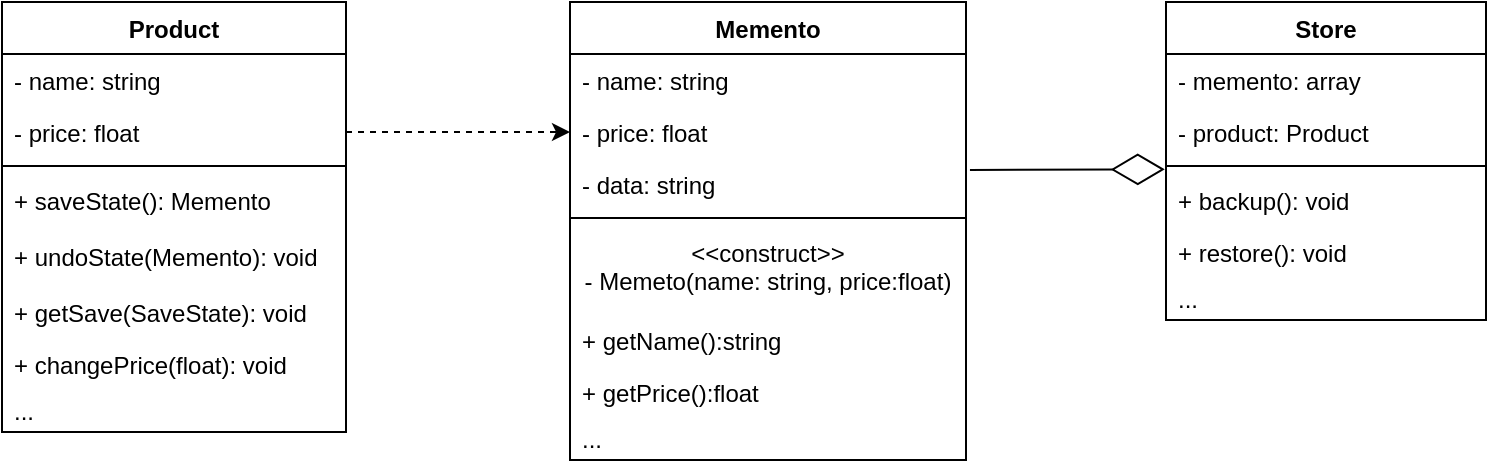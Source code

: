 <mxfile version="14.7.4" type="embed"><diagram id="C5RBs43oDa-KdzZeNtuy" name="Page-1"><mxGraphModel dx="1422" dy="787" grid="1" gridSize="6" guides="1" tooltips="1" connect="1" arrows="1" fold="1" page="1" pageScale="1" pageWidth="1169" pageHeight="827" math="0" shadow="0"><root><mxCell id="WIyWlLk6GJQsqaUBKTNV-0"/><mxCell id="WIyWlLk6GJQsqaUBKTNV-1" parent="WIyWlLk6GJQsqaUBKTNV-0"/><mxCell id="131" value="Product" style="swimlane;fontStyle=1;align=center;verticalAlign=top;childLayout=stackLayout;horizontal=1;startSize=26;horizontalStack=0;resizeParent=1;resizeParentMax=0;resizeLast=0;collapsible=1;marginBottom=0;" parent="WIyWlLk6GJQsqaUBKTNV-1" vertex="1"><mxGeometry x="180" y="192" width="172" height="215" as="geometry"/></mxCell><mxCell id="132" value="- name: string&#10;" style="text;strokeColor=none;fillColor=none;align=left;verticalAlign=top;spacingLeft=4;spacingRight=4;overflow=hidden;rotatable=0;points=[[0,0.5],[1,0.5]];portConstraint=eastwest;" parent="131" vertex="1"><mxGeometry y="26" width="172" height="26" as="geometry"/></mxCell><mxCell id="136" value="- price: float&#10;" style="text;strokeColor=none;fillColor=none;align=left;verticalAlign=top;spacingLeft=4;spacingRight=4;overflow=hidden;rotatable=0;points=[[0,0.5],[1,0.5]];portConstraint=eastwest;" parent="131" vertex="1"><mxGeometry y="52" width="172" height="26" as="geometry"/></mxCell><mxCell id="133" value="" style="line;strokeWidth=1;fillColor=none;align=left;verticalAlign=middle;spacingTop=-1;spacingLeft=3;spacingRight=3;rotatable=0;labelPosition=right;points=[];portConstraint=eastwest;" parent="131" vertex="1"><mxGeometry y="78" width="172" height="8" as="geometry"/></mxCell><mxCell id="134" value="+ saveState(): Memento" style="text;strokeColor=none;fillColor=none;align=left;verticalAlign=top;spacingLeft=4;spacingRight=4;overflow=hidden;rotatable=0;points=[[0,0.5],[1,0.5]];portConstraint=eastwest;" parent="131" vertex="1"><mxGeometry y="86" width="172" height="28" as="geometry"/></mxCell><mxCell id="171" value="+ undoState(Memento): void" style="text;strokeColor=none;fillColor=none;align=left;verticalAlign=top;spacingLeft=4;spacingRight=4;overflow=hidden;rotatable=0;points=[[0,0.5],[1,0.5]];portConstraint=eastwest;" parent="131" vertex="1"><mxGeometry y="114" width="172" height="28" as="geometry"/></mxCell><mxCell id="147" value="+ getSave(SaveState): void" style="text;strokeColor=none;fillColor=none;align=left;verticalAlign=top;spacingLeft=4;spacingRight=4;overflow=hidden;rotatable=0;points=[[0,0.5],[1,0.5]];portConstraint=eastwest;" parent="131" vertex="1"><mxGeometry y="142" width="172" height="26" as="geometry"/></mxCell><mxCell id="155" value="+ changePrice(float): void" style="text;strokeColor=none;fillColor=none;align=left;verticalAlign=top;spacingLeft=4;spacingRight=4;overflow=hidden;rotatable=0;points=[[0,0.5],[1,0.5]];portConstraint=eastwest;" parent="131" vertex="1"><mxGeometry y="168" width="172" height="26" as="geometry"/></mxCell><mxCell id="152" value="..." style="text;html=1;strokeColor=none;fillColor=none;align=left;verticalAlign=middle;spacingLeft=4;spacingRight=4;overflow=hidden;rotatable=0;points=[[0,0.5],[1,0.5]];portConstraint=eastwest;" parent="131" vertex="1"><mxGeometry y="194" width="172" height="21" as="geometry"/></mxCell><mxCell id="137" value="Memento" style="swimlane;fontStyle=1;align=center;verticalAlign=top;childLayout=stackLayout;horizontal=1;startSize=26;horizontalStack=0;resizeParent=1;resizeParentMax=0;resizeLast=0;collapsible=1;marginBottom=0;" parent="WIyWlLk6GJQsqaUBKTNV-1" vertex="1"><mxGeometry x="464" y="192" width="198" height="229" as="geometry"/></mxCell><mxCell id="138" value="- name: string&#10;" style="text;strokeColor=none;fillColor=none;align=left;verticalAlign=top;spacingLeft=4;spacingRight=4;overflow=hidden;rotatable=0;points=[[0,0.5],[1,0.5]];portConstraint=eastwest;" parent="137" vertex="1"><mxGeometry y="26" width="198" height="26" as="geometry"/></mxCell><mxCell id="139" value="- price: float&#10;" style="text;strokeColor=none;fillColor=none;align=left;verticalAlign=top;spacingLeft=4;spacingRight=4;overflow=hidden;rotatable=0;points=[[0,0.5],[1,0.5]];portConstraint=eastwest;" parent="137" vertex="1"><mxGeometry y="52" width="198" height="26" as="geometry"/></mxCell><mxCell id="154" value="- data: string&#10;" style="text;strokeColor=none;fillColor=none;align=left;verticalAlign=top;spacingLeft=4;spacingRight=4;overflow=hidden;rotatable=0;points=[[0,0.5],[1,0.5]];portConstraint=eastwest;" parent="137" vertex="1"><mxGeometry y="78" width="198" height="26" as="geometry"/></mxCell><mxCell id="140" value="" style="line;strokeWidth=1;fillColor=none;align=left;verticalAlign=middle;spacingTop=-1;spacingLeft=3;spacingRight=3;rotatable=0;labelPosition=right;points=[];portConstraint=eastwest;" parent="137" vertex="1"><mxGeometry y="104" width="198" height="8" as="geometry"/></mxCell><mxCell id="145" value="&lt;&lt;construct&gt;&gt;&#10;- Memeto(name: string, price:float)&#10;" style="text;strokeColor=none;fillColor=none;align=center;verticalAlign=top;spacingLeft=4;spacingRight=4;overflow=hidden;rotatable=0;points=[[0,0.5],[1,0.5]];portConstraint=eastwest;" parent="137" vertex="1"><mxGeometry y="112" width="198" height="44" as="geometry"/></mxCell><mxCell id="141" value="+ getName():string" style="text;strokeColor=none;fillColor=none;align=left;verticalAlign=top;spacingLeft=4;spacingRight=4;overflow=hidden;rotatable=0;points=[[0,0.5],[1,0.5]];portConstraint=eastwest;" parent="137" vertex="1"><mxGeometry y="156" width="198" height="26" as="geometry"/></mxCell><mxCell id="156" value="+ getPrice():float" style="text;strokeColor=none;fillColor=none;align=left;verticalAlign=top;spacingLeft=4;spacingRight=4;overflow=hidden;rotatable=0;points=[[0,0.5],[1,0.5]];portConstraint=eastwest;" parent="137" vertex="1"><mxGeometry y="182" width="198" height="26" as="geometry"/></mxCell><mxCell id="153" value="..." style="text;html=1;strokeColor=none;fillColor=none;align=left;verticalAlign=middle;spacingLeft=4;spacingRight=4;overflow=hidden;rotatable=0;points=[[0,0.5],[1,0.5]];portConstraint=eastwest;" parent="137" vertex="1"><mxGeometry y="208" width="198" height="21" as="geometry"/></mxCell><mxCell id="157" value="Store" style="swimlane;fontStyle=1;align=center;verticalAlign=top;childLayout=stackLayout;horizontal=1;startSize=26;horizontalStack=0;resizeParent=1;resizeParentMax=0;resizeLast=0;collapsible=1;marginBottom=0;" parent="WIyWlLk6GJQsqaUBKTNV-1" vertex="1"><mxGeometry x="762" y="192" width="160" height="159" as="geometry"/></mxCell><mxCell id="158" value="- memento: array" style="text;strokeColor=none;fillColor=none;align=left;verticalAlign=top;spacingLeft=4;spacingRight=4;overflow=hidden;rotatable=0;points=[[0,0.5],[1,0.5]];portConstraint=eastwest;" parent="157" vertex="1"><mxGeometry y="26" width="160" height="26" as="geometry"/></mxCell><mxCell id="161" value="- product: Product" style="text;strokeColor=none;fillColor=none;align=left;verticalAlign=top;spacingLeft=4;spacingRight=4;overflow=hidden;rotatable=0;points=[[0,0.5],[1,0.5]];portConstraint=eastwest;" parent="157" vertex="1"><mxGeometry y="52" width="160" height="26" as="geometry"/></mxCell><mxCell id="159" value="" style="line;strokeWidth=1;fillColor=none;align=left;verticalAlign=middle;spacingTop=-1;spacingLeft=3;spacingRight=3;rotatable=0;labelPosition=right;points=[];portConstraint=eastwest;" parent="157" vertex="1"><mxGeometry y="78" width="160" height="8" as="geometry"/></mxCell><mxCell id="160" value="+ backup(): void" style="text;strokeColor=none;fillColor=none;align=left;verticalAlign=top;spacingLeft=4;spacingRight=4;overflow=hidden;rotatable=0;points=[[0,0.5],[1,0.5]];portConstraint=eastwest;" parent="157" vertex="1"><mxGeometry y="86" width="160" height="26" as="geometry"/></mxCell><mxCell id="162" value="+ restore(): void" style="text;strokeColor=none;fillColor=none;align=left;verticalAlign=top;spacingLeft=4;spacingRight=4;overflow=hidden;rotatable=0;points=[[0,0.5],[1,0.5]];portConstraint=eastwest;" parent="157" vertex="1"><mxGeometry y="112" width="160" height="26" as="geometry"/></mxCell><mxCell id="163" value="..." style="text;html=1;strokeColor=none;fillColor=none;align=left;verticalAlign=middle;spacingLeft=4;spacingRight=4;overflow=hidden;rotatable=0;points=[[0,0.5],[1,0.5]];portConstraint=eastwest;" parent="157" vertex="1"><mxGeometry y="138" width="160" height="21" as="geometry"/></mxCell><mxCell id="167" value="" style="endArrow=diamondThin;endFill=0;endSize=24;html=1;entryX=-0.004;entryY=-0.09;entryDx=0;entryDy=0;entryPerimeter=0;exitX=1.01;exitY=0.231;exitDx=0;exitDy=0;exitPerimeter=0;" parent="WIyWlLk6GJQsqaUBKTNV-1" source="154" target="160" edge="1"><mxGeometry width="160" relative="1" as="geometry"><mxPoint x="624" y="286" as="sourcePoint"/><mxPoint x="784" y="286" as="targetPoint"/></mxGeometry></mxCell><mxCell id="172" style="edgeStyle=orthogonalEdgeStyle;rounded=0;orthogonalLoop=1;jettySize=auto;html=1;entryX=0;entryY=0.5;entryDx=0;entryDy=0;dashed=1;" parent="WIyWlLk6GJQsqaUBKTNV-1" source="136" target="139" edge="1"><mxGeometry relative="1" as="geometry"/></mxCell><mxCell id="59" value="Untitled Layer" parent="WIyWlLk6GJQsqaUBKTNV-0"/></root></mxGraphModel></diagram></mxfile>